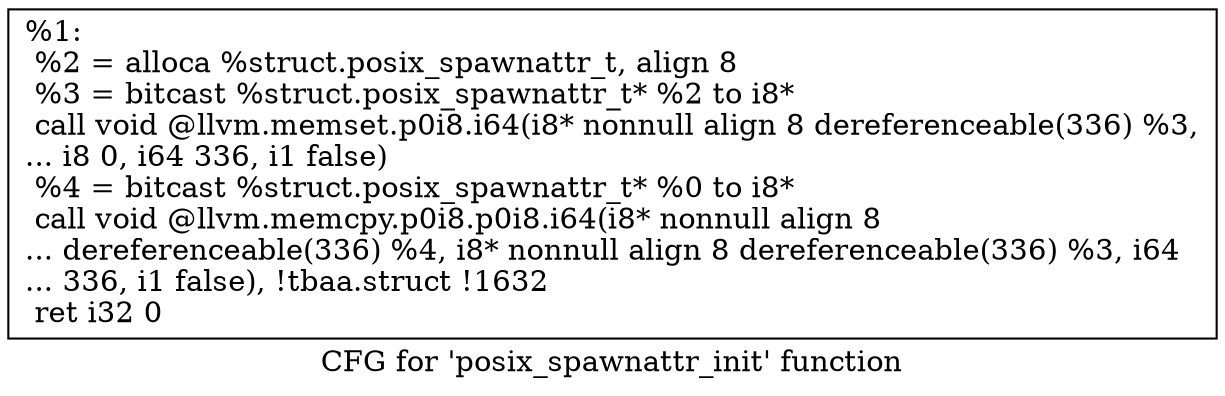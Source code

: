 digraph "CFG for 'posix_spawnattr_init' function" {
	label="CFG for 'posix_spawnattr_init' function";

	Node0x1b7ff30 [shape=record,label="{%1:\l  %2 = alloca %struct.posix_spawnattr_t, align 8\l  %3 = bitcast %struct.posix_spawnattr_t* %2 to i8*\l  call void @llvm.memset.p0i8.i64(i8* nonnull align 8 dereferenceable(336) %3,\l... i8 0, i64 336, i1 false)\l  %4 = bitcast %struct.posix_spawnattr_t* %0 to i8*\l  call void @llvm.memcpy.p0i8.p0i8.i64(i8* nonnull align 8\l... dereferenceable(336) %4, i8* nonnull align 8 dereferenceable(336) %3, i64\l... 336, i1 false), !tbaa.struct !1632\l  ret i32 0\l}"];
}
